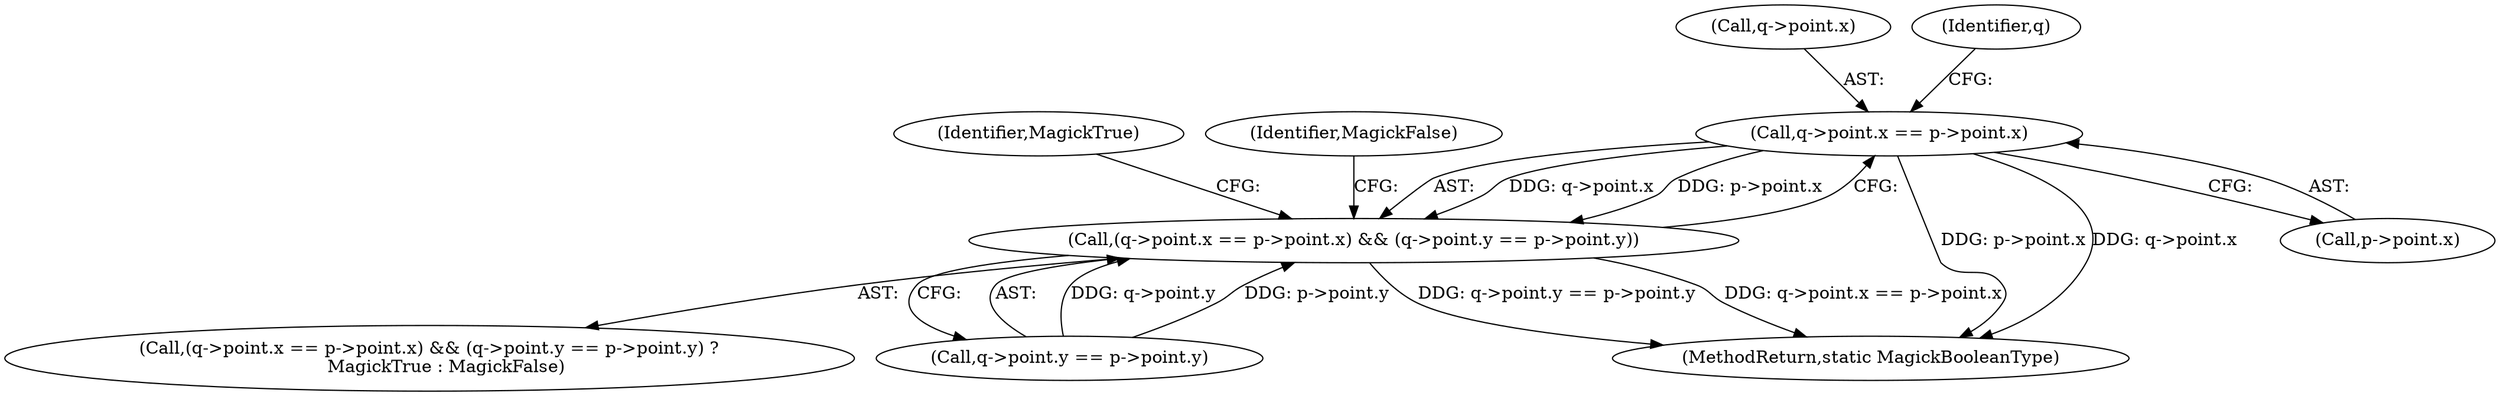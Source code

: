 digraph "0_ImageMagick_726812fa2fa7ce16bcf58f6e115f65427a1c0950_3@pointer" {
"1000248" [label="(Call,q->point.x == p->point.x)"];
"1000247" [label="(Call,(q->point.x == p->point.x) && (q->point.y == p->point.y))"];
"1000270" [label="(Identifier,MagickTrue)"];
"1000249" [label="(Call,q->point.x)"];
"1000246" [label="(Call,(q->point.x == p->point.x) && (q->point.y == p->point.y) ?\n      MagickTrue : MagickFalse)"];
"1000247" [label="(Call,(q->point.x == p->point.x) && (q->point.y == p->point.y))"];
"1000248" [label="(Call,q->point.x == p->point.x)"];
"1000271" [label="(Identifier,MagickFalse)"];
"1000259" [label="(Call,q->point.y == p->point.y)"];
"1000316" [label="(MethodReturn,static MagickBooleanType)"];
"1000254" [label="(Call,p->point.x)"];
"1000262" [label="(Identifier,q)"];
"1000248" -> "1000247"  [label="AST: "];
"1000248" -> "1000254"  [label="CFG: "];
"1000249" -> "1000248"  [label="AST: "];
"1000254" -> "1000248"  [label="AST: "];
"1000262" -> "1000248"  [label="CFG: "];
"1000247" -> "1000248"  [label="CFG: "];
"1000248" -> "1000316"  [label="DDG: p->point.x"];
"1000248" -> "1000316"  [label="DDG: q->point.x"];
"1000248" -> "1000247"  [label="DDG: q->point.x"];
"1000248" -> "1000247"  [label="DDG: p->point.x"];
"1000247" -> "1000246"  [label="AST: "];
"1000247" -> "1000259"  [label="CFG: "];
"1000259" -> "1000247"  [label="AST: "];
"1000270" -> "1000247"  [label="CFG: "];
"1000271" -> "1000247"  [label="CFG: "];
"1000247" -> "1000316"  [label="DDG: q->point.y == p->point.y"];
"1000247" -> "1000316"  [label="DDG: q->point.x == p->point.x"];
"1000259" -> "1000247"  [label="DDG: q->point.y"];
"1000259" -> "1000247"  [label="DDG: p->point.y"];
}
